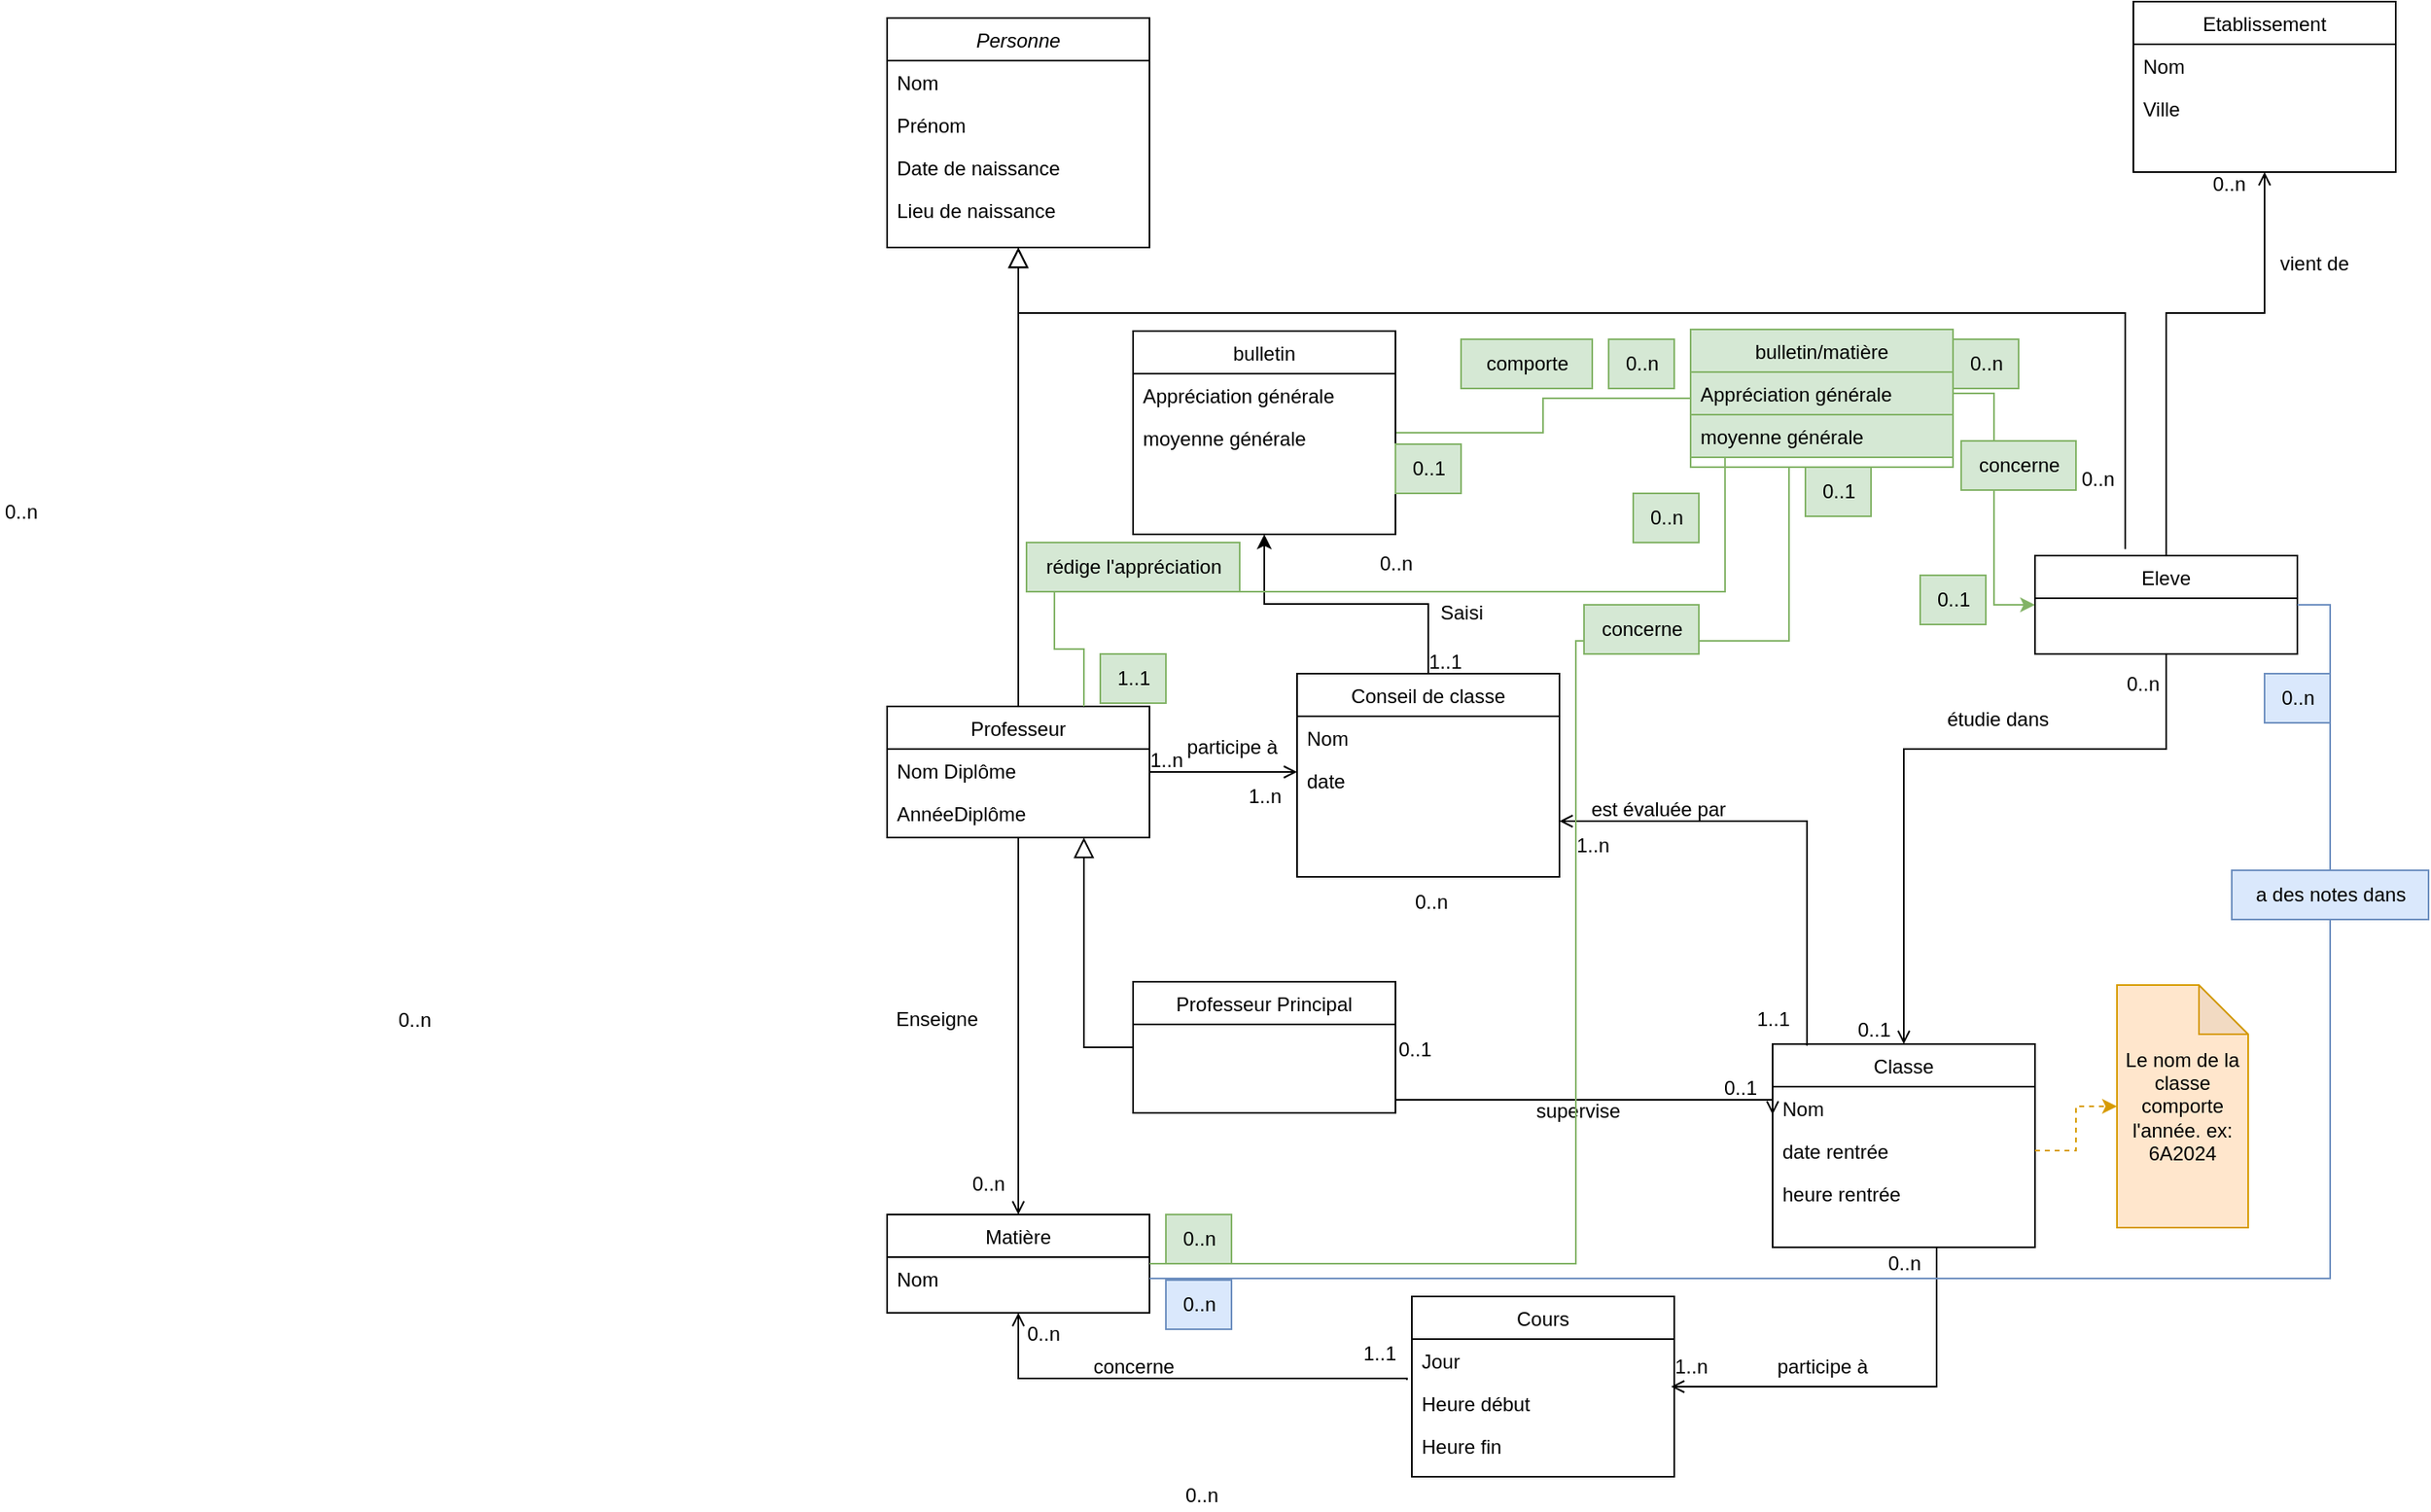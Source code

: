 <mxfile version="24.4.9" type="github">
  <diagram id="C5RBs43oDa-KdzZeNtuy" name="Page-1">
    <mxGraphModel dx="4261" dy="2474" grid="1" gridSize="10" guides="1" tooltips="1" connect="1" arrows="1" fold="1" page="1" pageScale="1" pageWidth="827" pageHeight="1169" math="0" shadow="0">
      <root>
        <mxCell id="WIyWlLk6GJQsqaUBKTNV-0" />
        <mxCell id="WIyWlLk6GJQsqaUBKTNV-1" parent="WIyWlLk6GJQsqaUBKTNV-0" />
        <mxCell id="zkfFHV4jXpPFQw0GAbJ--0" value="Personne" style="swimlane;fontStyle=2;align=center;verticalAlign=top;childLayout=stackLayout;horizontal=1;startSize=26;horizontalStack=0;resizeParent=1;resizeLast=0;collapsible=1;marginBottom=0;rounded=0;shadow=0;strokeWidth=1;" parent="WIyWlLk6GJQsqaUBKTNV-1" vertex="1">
          <mxGeometry x="-390" y="-100" width="160" height="140" as="geometry">
            <mxRectangle x="230" y="140" width="160" height="26" as="alternateBounds" />
          </mxGeometry>
        </mxCell>
        <mxCell id="zkfFHV4jXpPFQw0GAbJ--1" value="Nom" style="text;align=left;verticalAlign=top;spacingLeft=4;spacingRight=4;overflow=hidden;rotatable=0;points=[[0,0.5],[1,0.5]];portConstraint=eastwest;" parent="zkfFHV4jXpPFQw0GAbJ--0" vertex="1">
          <mxGeometry y="26" width="160" height="26" as="geometry" />
        </mxCell>
        <mxCell id="zkfFHV4jXpPFQw0GAbJ--2" value="Prénom" style="text;align=left;verticalAlign=top;spacingLeft=4;spacingRight=4;overflow=hidden;rotatable=0;points=[[0,0.5],[1,0.5]];portConstraint=eastwest;rounded=0;shadow=0;html=0;" parent="zkfFHV4jXpPFQw0GAbJ--0" vertex="1">
          <mxGeometry y="52" width="160" height="26" as="geometry" />
        </mxCell>
        <mxCell id="zkfFHV4jXpPFQw0GAbJ--3" value="Date de naissance" style="text;align=left;verticalAlign=top;spacingLeft=4;spacingRight=4;overflow=hidden;rotatable=0;points=[[0,0.5],[1,0.5]];portConstraint=eastwest;rounded=0;shadow=0;html=0;" parent="zkfFHV4jXpPFQw0GAbJ--0" vertex="1">
          <mxGeometry y="78" width="160" height="26" as="geometry" />
        </mxCell>
        <mxCell id="alwf_3piKCEME6LCT37Y-0" value="Lieu de naissance" style="text;align=left;verticalAlign=top;spacingLeft=4;spacingRight=4;overflow=hidden;rotatable=0;points=[[0,0.5],[1,0.5]];portConstraint=eastwest;rounded=0;shadow=0;html=0;" vertex="1" parent="zkfFHV4jXpPFQw0GAbJ--0">
          <mxGeometry y="104" width="160" height="26" as="geometry" />
        </mxCell>
        <mxCell id="zkfFHV4jXpPFQw0GAbJ--6" value="Eleve" style="swimlane;fontStyle=0;align=center;verticalAlign=top;childLayout=stackLayout;horizontal=1;startSize=26;horizontalStack=0;resizeParent=1;resizeLast=0;collapsible=1;marginBottom=0;rounded=0;shadow=0;strokeWidth=1;" parent="WIyWlLk6GJQsqaUBKTNV-1" vertex="1">
          <mxGeometry x="310" y="228" width="160" height="60" as="geometry">
            <mxRectangle x="130" y="380" width="160" height="26" as="alternateBounds" />
          </mxGeometry>
        </mxCell>
        <mxCell id="zkfFHV4jXpPFQw0GAbJ--12" value="" style="endArrow=block;endSize=10;endFill=0;shadow=0;strokeWidth=1;rounded=0;curved=0;edgeStyle=elbowEdgeStyle;elbow=vertical;exitX=0.344;exitY=-0.067;exitDx=0;exitDy=0;entryX=0.5;entryY=1;entryDx=0;entryDy=0;exitPerimeter=0;" parent="WIyWlLk6GJQsqaUBKTNV-1" source="zkfFHV4jXpPFQw0GAbJ--6" target="zkfFHV4jXpPFQw0GAbJ--0" edge="1">
          <mxGeometry width="160" relative="1" as="geometry">
            <mxPoint x="370" y="190" as="sourcePoint" />
            <mxPoint x="-140" y="-60" as="targetPoint" />
            <Array as="points">
              <mxPoint x="50" y="80" />
              <mxPoint x="20" y="200" />
            </Array>
          </mxGeometry>
        </mxCell>
        <mxCell id="zkfFHV4jXpPFQw0GAbJ--13" value="Professeur" style="swimlane;fontStyle=0;align=center;verticalAlign=top;childLayout=stackLayout;horizontal=1;startSize=26;horizontalStack=0;resizeParent=1;resizeLast=0;collapsible=1;marginBottom=0;rounded=0;shadow=0;strokeWidth=1;" parent="WIyWlLk6GJQsqaUBKTNV-1" vertex="1">
          <mxGeometry x="-390" y="320" width="160" height="80" as="geometry">
            <mxRectangle x="340" y="380" width="170" height="26" as="alternateBounds" />
          </mxGeometry>
        </mxCell>
        <mxCell id="zkfFHV4jXpPFQw0GAbJ--14" value="Nom Diplôme" style="text;align=left;verticalAlign=top;spacingLeft=4;spacingRight=4;overflow=hidden;rotatable=0;points=[[0,0.5],[1,0.5]];portConstraint=eastwest;" parent="zkfFHV4jXpPFQw0GAbJ--13" vertex="1">
          <mxGeometry y="26" width="160" height="26" as="geometry" />
        </mxCell>
        <mxCell id="alwf_3piKCEME6LCT37Y-14" value="AnnéeDiplôme" style="text;align=left;verticalAlign=top;spacingLeft=4;spacingRight=4;overflow=hidden;rotatable=0;points=[[0,0.5],[1,0.5]];portConstraint=eastwest;" vertex="1" parent="zkfFHV4jXpPFQw0GAbJ--13">
          <mxGeometry y="52" width="160" height="26" as="geometry" />
        </mxCell>
        <mxCell id="zkfFHV4jXpPFQw0GAbJ--16" value="" style="endArrow=block;endSize=10;endFill=0;shadow=0;strokeWidth=1;rounded=0;curved=0;edgeStyle=elbowEdgeStyle;elbow=vertical;" parent="WIyWlLk6GJQsqaUBKTNV-1" source="zkfFHV4jXpPFQw0GAbJ--13" target="zkfFHV4jXpPFQw0GAbJ--0" edge="1">
          <mxGeometry width="160" relative="1" as="geometry">
            <mxPoint x="485" y="343" as="sourcePoint" />
            <mxPoint x="585" y="241" as="targetPoint" />
          </mxGeometry>
        </mxCell>
        <mxCell id="zkfFHV4jXpPFQw0GAbJ--26" value="" style="endArrow=open;shadow=0;strokeWidth=1;rounded=0;curved=0;endFill=1;edgeStyle=elbowEdgeStyle;elbow=vertical;exitX=0.5;exitY=0;exitDx=0;exitDy=0;entryX=0.5;entryY=1;entryDx=0;entryDy=0;" parent="WIyWlLk6GJQsqaUBKTNV-1" source="zkfFHV4jXpPFQw0GAbJ--6" target="alwf_3piKCEME6LCT37Y-2" edge="1">
          <mxGeometry x="0.5" y="41" relative="1" as="geometry">
            <mxPoint x="125" y="200" as="sourcePoint" />
            <mxPoint x="115" y="124" as="targetPoint" />
            <mxPoint x="-40" y="32" as="offset" />
            <Array as="points">
              <mxPoint x="450" y="80" />
            </Array>
          </mxGeometry>
        </mxCell>
        <mxCell id="alwf_3piKCEME6LCT37Y-2" value="Etablissement" style="swimlane;fontStyle=0;align=center;verticalAlign=top;childLayout=stackLayout;horizontal=1;startSize=26;horizontalStack=0;resizeParent=1;resizeLast=0;collapsible=1;marginBottom=0;rounded=0;shadow=0;strokeWidth=1;" vertex="1" parent="WIyWlLk6GJQsqaUBKTNV-1">
          <mxGeometry x="370" y="-110" width="160" height="104" as="geometry">
            <mxRectangle x="550" y="140" width="160" height="26" as="alternateBounds" />
          </mxGeometry>
        </mxCell>
        <mxCell id="alwf_3piKCEME6LCT37Y-3" value="Nom" style="text;align=left;verticalAlign=top;spacingLeft=4;spacingRight=4;overflow=hidden;rotatable=0;points=[[0,0.5],[1,0.5]];portConstraint=eastwest;" vertex="1" parent="alwf_3piKCEME6LCT37Y-2">
          <mxGeometry y="26" width="160" height="26" as="geometry" />
        </mxCell>
        <mxCell id="alwf_3piKCEME6LCT37Y-4" value="Ville" style="text;align=left;verticalAlign=top;spacingLeft=4;spacingRight=4;overflow=hidden;rotatable=0;points=[[0,0.5],[1,0.5]];portConstraint=eastwest;rounded=0;shadow=0;html=0;" vertex="1" parent="alwf_3piKCEME6LCT37Y-2">
          <mxGeometry y="52" width="160" height="26" as="geometry" />
        </mxCell>
        <mxCell id="alwf_3piKCEME6LCT37Y-15" value="Matière" style="swimlane;fontStyle=0;align=center;verticalAlign=top;childLayout=stackLayout;horizontal=1;startSize=26;horizontalStack=0;resizeParent=1;resizeLast=0;collapsible=1;marginBottom=0;rounded=0;shadow=0;strokeWidth=1;" vertex="1" parent="WIyWlLk6GJQsqaUBKTNV-1">
          <mxGeometry x="-390" y="630" width="160" height="60" as="geometry">
            <mxRectangle x="550" y="140" width="160" height="26" as="alternateBounds" />
          </mxGeometry>
        </mxCell>
        <mxCell id="alwf_3piKCEME6LCT37Y-16" value="Nom" style="text;align=left;verticalAlign=top;spacingLeft=4;spacingRight=4;overflow=hidden;rotatable=0;points=[[0,0.5],[1,0.5]];portConstraint=eastwest;" vertex="1" parent="alwf_3piKCEME6LCT37Y-15">
          <mxGeometry y="26" width="160" height="26" as="geometry" />
        </mxCell>
        <mxCell id="alwf_3piKCEME6LCT37Y-19" value="" style="endArrow=open;shadow=0;strokeWidth=1;rounded=0;curved=0;endFill=1;edgeStyle=elbowEdgeStyle;elbow=vertical;exitX=0.5;exitY=1;exitDx=0;exitDy=0;entryX=0.5;entryY=0;entryDx=0;entryDy=0;" edge="1" parent="WIyWlLk6GJQsqaUBKTNV-1" source="zkfFHV4jXpPFQw0GAbJ--13" target="alwf_3piKCEME6LCT37Y-15">
          <mxGeometry x="0.5" y="41" relative="1" as="geometry">
            <mxPoint x="620" y="370" as="sourcePoint" />
            <mxPoint x="480" y="370" as="targetPoint" />
            <mxPoint x="-40" y="32" as="offset" />
            <Array as="points" />
          </mxGeometry>
        </mxCell>
        <mxCell id="alwf_3piKCEME6LCT37Y-20" value="0..n" style="resizable=0;align=left;verticalAlign=bottom;labelBackgroundColor=none;fontSize=12;" connectable="0" vertex="1" parent="alwf_3piKCEME6LCT37Y-19">
          <mxGeometry x="-1" relative="1" as="geometry">
            <mxPoint x="-620" y="-190" as="offset" />
          </mxGeometry>
        </mxCell>
        <mxCell id="alwf_3piKCEME6LCT37Y-21" value="0..n" style="resizable=0;align=right;verticalAlign=bottom;labelBackgroundColor=none;fontSize=12;" connectable="0" vertex="1" parent="alwf_3piKCEME6LCT37Y-19">
          <mxGeometry x="1" relative="1" as="geometry">
            <mxPoint x="750" y="-620" as="offset" />
          </mxGeometry>
        </mxCell>
        <mxCell id="alwf_3piKCEME6LCT37Y-22" value="vient de" style="text;html=1;resizable=0;points=[];;align=center;verticalAlign=middle;labelBackgroundColor=none;rounded=0;shadow=0;strokeWidth=1;fontSize=12;" vertex="1" connectable="0" parent="alwf_3piKCEME6LCT37Y-19">
          <mxGeometry x="0.5" y="49" relative="1" as="geometry">
            <mxPoint x="741" y="-523" as="offset" />
          </mxGeometry>
        </mxCell>
        <mxCell id="alwf_3piKCEME6LCT37Y-24" value="Professeur Principal" style="swimlane;fontStyle=0;align=center;verticalAlign=top;childLayout=stackLayout;horizontal=1;startSize=26;horizontalStack=0;resizeParent=1;resizeLast=0;collapsible=1;marginBottom=0;rounded=0;shadow=0;strokeWidth=1;" vertex="1" parent="WIyWlLk6GJQsqaUBKTNV-1">
          <mxGeometry x="-240" y="488" width="160" height="80" as="geometry">
            <mxRectangle x="340" y="380" width="170" height="26" as="alternateBounds" />
          </mxGeometry>
        </mxCell>
        <mxCell id="alwf_3piKCEME6LCT37Y-27" value="" style="endArrow=block;endSize=10;endFill=0;shadow=0;strokeWidth=1;rounded=0;curved=0;edgeStyle=elbowEdgeStyle;elbow=vertical;entryX=0.75;entryY=1;entryDx=0;entryDy=0;exitX=0;exitY=0.5;exitDx=0;exitDy=0;" edge="1" parent="WIyWlLk6GJQsqaUBKTNV-1" source="alwf_3piKCEME6LCT37Y-24" target="zkfFHV4jXpPFQw0GAbJ--13">
          <mxGeometry width="160" relative="1" as="geometry">
            <mxPoint x="520" y="370" as="sourcePoint" />
            <mxPoint x="520" y="320" as="targetPoint" />
            <Array as="points">
              <mxPoint x="-260" y="528" />
            </Array>
          </mxGeometry>
        </mxCell>
        <mxCell id="alwf_3piKCEME6LCT37Y-31" value="Classe" style="swimlane;fontStyle=0;align=center;verticalAlign=top;childLayout=stackLayout;horizontal=1;startSize=26;horizontalStack=0;resizeParent=1;resizeLast=0;collapsible=1;marginBottom=0;rounded=0;shadow=0;strokeWidth=1;" vertex="1" parent="WIyWlLk6GJQsqaUBKTNV-1">
          <mxGeometry x="150" y="526" width="160" height="124" as="geometry">
            <mxRectangle x="340" y="380" width="170" height="26" as="alternateBounds" />
          </mxGeometry>
        </mxCell>
        <mxCell id="alwf_3piKCEME6LCT37Y-59" value="Nom" style="text;align=left;verticalAlign=top;spacingLeft=4;spacingRight=4;overflow=hidden;rotatable=0;points=[[0,0.5],[1,0.5]];portConstraint=eastwest;" vertex="1" parent="alwf_3piKCEME6LCT37Y-31">
          <mxGeometry y="26" width="160" height="26" as="geometry" />
        </mxCell>
        <mxCell id="alwf_3piKCEME6LCT37Y-60" value="date rentrée" style="text;align=left;verticalAlign=top;spacingLeft=4;spacingRight=4;overflow=hidden;rotatable=0;points=[[0,0.5],[1,0.5]];portConstraint=eastwest;" vertex="1" parent="alwf_3piKCEME6LCT37Y-31">
          <mxGeometry y="52" width="160" height="26" as="geometry" />
        </mxCell>
        <mxCell id="alwf_3piKCEME6LCT37Y-61" value="heure rentrée" style="text;align=left;verticalAlign=top;spacingLeft=4;spacingRight=4;overflow=hidden;rotatable=0;points=[[0,0.5],[1,0.5]];portConstraint=eastwest;" vertex="1" parent="alwf_3piKCEME6LCT37Y-31">
          <mxGeometry y="78" width="160" height="26" as="geometry" />
        </mxCell>
        <mxCell id="alwf_3piKCEME6LCT37Y-32" value="" style="endArrow=open;shadow=0;strokeWidth=1;rounded=0;curved=0;endFill=1;edgeStyle=elbowEdgeStyle;elbow=vertical;exitX=0.5;exitY=1;exitDx=0;exitDy=0;entryX=0.5;entryY=0;entryDx=0;entryDy=0;" edge="1" parent="WIyWlLk6GJQsqaUBKTNV-1" source="zkfFHV4jXpPFQw0GAbJ--6" target="alwf_3piKCEME6LCT37Y-31">
          <mxGeometry x="0.5" y="41" relative="1" as="geometry">
            <mxPoint x="110" y="386" as="sourcePoint" />
            <mxPoint x="257.04" y="349.01" as="targetPoint" />
            <mxPoint x="-40" y="32" as="offset" />
            <Array as="points">
              <mxPoint x="150" y="346" />
            </Array>
          </mxGeometry>
        </mxCell>
        <mxCell id="alwf_3piKCEME6LCT37Y-33" value="0..n" style="resizable=0;align=left;verticalAlign=bottom;labelBackgroundColor=none;fontSize=12;" connectable="0" vertex="1" parent="alwf_3piKCEME6LCT37Y-32">
          <mxGeometry x="-1" relative="1" as="geometry">
            <mxPoint x="-460" y="160" as="offset" />
          </mxGeometry>
        </mxCell>
        <mxCell id="alwf_3piKCEME6LCT37Y-36" value="0..n" style="resizable=0;align=left;verticalAlign=bottom;labelBackgroundColor=none;fontSize=12;" connectable="0" vertex="1" parent="WIyWlLk6GJQsqaUBKTNV-1">
          <mxGeometry x="370" as="geometry">
            <mxPoint x="-6" y="315" as="offset" />
          </mxGeometry>
        </mxCell>
        <mxCell id="alwf_3piKCEME6LCT37Y-37" value="0..1" style="resizable=0;align=left;verticalAlign=bottom;labelBackgroundColor=none;fontSize=12;" connectable="0" vertex="1" parent="WIyWlLk6GJQsqaUBKTNV-1">
          <mxGeometry x="-80" y="538" as="geometry" />
        </mxCell>
        <mxCell id="alwf_3piKCEME6LCT37Y-38" value="" style="endArrow=open;shadow=0;strokeWidth=1;rounded=0;curved=0;endFill=1;edgeStyle=elbowEdgeStyle;elbow=vertical;entryX=0;entryY=0.653;entryDx=0;entryDy=0;entryPerimeter=0;" edge="1" parent="WIyWlLk6GJQsqaUBKTNV-1" target="alwf_3piKCEME6LCT37Y-59">
          <mxGeometry x="0.5" y="41" relative="1" as="geometry">
            <mxPoint x="-80" y="540" as="sourcePoint" />
            <mxPoint x="190" y="650" as="targetPoint" />
            <mxPoint x="-40" y="32" as="offset" />
            <Array as="points">
              <mxPoint x="30" y="560" />
              <mxPoint x="80" y="566" />
            </Array>
          </mxGeometry>
        </mxCell>
        <mxCell id="alwf_3piKCEME6LCT37Y-42" value="0..1" style="resizable=0;align=left;verticalAlign=bottom;labelBackgroundColor=none;fontSize=12;" connectable="0" vertex="1" parent="WIyWlLk6GJQsqaUBKTNV-1">
          <mxGeometry x="200" y="526" as="geometry" />
        </mxCell>
        <mxCell id="alwf_3piKCEME6LCT37Y-43" value="étudie dans" style="text;html=1;resizable=0;points=[];;align=center;verticalAlign=middle;labelBackgroundColor=none;rounded=0;shadow=0;strokeWidth=1;fontSize=12;" vertex="1" connectable="0" parent="WIyWlLk6GJQsqaUBKTNV-1">
          <mxGeometry x="280" y="330" as="geometry">
            <mxPoint x="7" y="-2" as="offset" />
          </mxGeometry>
        </mxCell>
        <mxCell id="alwf_3piKCEME6LCT37Y-44" value="supervise" style="text;html=1;resizable=0;points=[];;align=center;verticalAlign=middle;labelBackgroundColor=none;rounded=0;shadow=0;strokeWidth=1;fontSize=12;rotation=0;" vertex="1" connectable="0" parent="WIyWlLk6GJQsqaUBKTNV-1">
          <mxGeometry x="110" y="528" as="geometry">
            <mxPoint x="-79" y="39" as="offset" />
          </mxGeometry>
        </mxCell>
        <mxCell id="alwf_3piKCEME6LCT37Y-46" value="0..1" style="text;html=1;align=center;verticalAlign=middle;resizable=0;points=[];autosize=1;strokeColor=none;fillColor=none;" vertex="1" parent="WIyWlLk6GJQsqaUBKTNV-1">
          <mxGeometry x="110" y="538" width="40" height="30" as="geometry" />
        </mxCell>
        <mxCell id="alwf_3piKCEME6LCT37Y-47" value="Enseigne" style="text;html=1;align=center;verticalAlign=middle;resizable=0;points=[];autosize=1;strokeColor=none;fillColor=none;" vertex="1" parent="WIyWlLk6GJQsqaUBKTNV-1">
          <mxGeometry x="-400" y="496" width="80" height="30" as="geometry" />
        </mxCell>
        <mxCell id="alwf_3piKCEME6LCT37Y-49" value="Cours" style="swimlane;fontStyle=0;align=center;verticalAlign=top;childLayout=stackLayout;horizontal=1;startSize=26;horizontalStack=0;resizeParent=1;resizeLast=0;collapsible=1;marginBottom=0;rounded=0;shadow=0;strokeWidth=1;" vertex="1" parent="WIyWlLk6GJQsqaUBKTNV-1">
          <mxGeometry x="-70" y="680" width="160" height="110" as="geometry">
            <mxRectangle x="340" y="380" width="170" height="26" as="alternateBounds" />
          </mxGeometry>
        </mxCell>
        <mxCell id="alwf_3piKCEME6LCT37Y-50" value="Jour" style="text;align=left;verticalAlign=top;spacingLeft=4;spacingRight=4;overflow=hidden;rotatable=0;points=[[0,0.5],[1,0.5]];portConstraint=eastwest;" vertex="1" parent="alwf_3piKCEME6LCT37Y-49">
          <mxGeometry y="26" width="160" height="26" as="geometry" />
        </mxCell>
        <mxCell id="alwf_3piKCEME6LCT37Y-57" value="Heure début" style="text;align=left;verticalAlign=top;spacingLeft=4;spacingRight=4;overflow=hidden;rotatable=0;points=[[0,0.5],[1,0.5]];portConstraint=eastwest;" vertex="1" parent="alwf_3piKCEME6LCT37Y-49">
          <mxGeometry y="52" width="160" height="26" as="geometry" />
        </mxCell>
        <mxCell id="alwf_3piKCEME6LCT37Y-58" value="Heure fin" style="text;align=left;verticalAlign=top;spacingLeft=4;spacingRight=4;overflow=hidden;rotatable=0;points=[[0,0.5],[1,0.5]];portConstraint=eastwest;" vertex="1" parent="alwf_3piKCEME6LCT37Y-49">
          <mxGeometry y="78" width="160" height="26" as="geometry" />
        </mxCell>
        <mxCell id="alwf_3piKCEME6LCT37Y-51" value="" style="endArrow=open;shadow=0;strokeWidth=1;rounded=0;curved=0;endFill=1;edgeStyle=elbowEdgeStyle;elbow=vertical;exitX=-0.019;exitY=0.962;exitDx=0;exitDy=0;entryX=0.5;entryY=1;entryDx=0;entryDy=0;exitPerimeter=0;" edge="1" parent="WIyWlLk6GJQsqaUBKTNV-1" source="alwf_3piKCEME6LCT37Y-50" target="alwf_3piKCEME6LCT37Y-15">
          <mxGeometry x="0.5" y="41" relative="1" as="geometry">
            <mxPoint x="-300" y="410" as="sourcePoint" />
            <mxPoint x="-300" y="640" as="targetPoint" />
            <mxPoint x="-40" y="32" as="offset" />
            <Array as="points">
              <mxPoint x="-200" y="730" />
            </Array>
          </mxGeometry>
        </mxCell>
        <mxCell id="alwf_3piKCEME6LCT37Y-52" value="0..n" style="resizable=0;align=left;verticalAlign=bottom;labelBackgroundColor=none;fontSize=12;" connectable="0" vertex="1" parent="alwf_3piKCEME6LCT37Y-51">
          <mxGeometry x="-1" relative="1" as="geometry">
            <mxPoint x="-267" y="-111" as="offset" />
          </mxGeometry>
        </mxCell>
        <mxCell id="alwf_3piKCEME6LCT37Y-53" value="0..n" style="resizable=0;align=right;verticalAlign=bottom;labelBackgroundColor=none;fontSize=12;" connectable="0" vertex="1" parent="alwf_3piKCEME6LCT37Y-51">
          <mxGeometry x="1" relative="1" as="geometry">
            <mxPoint x="670" y="-500" as="offset" />
          </mxGeometry>
        </mxCell>
        <mxCell id="alwf_3piKCEME6LCT37Y-55" value="1..1" style="text;html=1;align=center;verticalAlign=middle;resizable=0;points=[];autosize=1;strokeColor=none;fillColor=none;" vertex="1" parent="WIyWlLk6GJQsqaUBKTNV-1">
          <mxGeometry x="-110" y="700" width="40" height="30" as="geometry" />
        </mxCell>
        <mxCell id="alwf_3piKCEME6LCT37Y-56" value="0..n" style="text;html=1;align=center;verticalAlign=middle;resizable=0;points=[];autosize=1;strokeColor=none;fillColor=none;" vertex="1" parent="WIyWlLk6GJQsqaUBKTNV-1">
          <mxGeometry x="-315" y="688" width="40" height="30" as="geometry" />
        </mxCell>
        <mxCell id="alwf_3piKCEME6LCT37Y-63" value="concerne" style="text;html=1;align=center;verticalAlign=middle;resizable=0;points=[];autosize=1;strokeColor=none;fillColor=none;" vertex="1" parent="WIyWlLk6GJQsqaUBKTNV-1">
          <mxGeometry x="-275" y="708" width="70" height="30" as="geometry" />
        </mxCell>
        <mxCell id="alwf_3piKCEME6LCT37Y-68" value="" style="endArrow=open;shadow=0;strokeWidth=1;rounded=0;curved=0;endFill=1;edgeStyle=elbowEdgeStyle;elbow=vertical;exitX=0.5;exitY=1;exitDx=0;exitDy=0;entryX=0.988;entryY=1.115;entryDx=0;entryDy=0;entryPerimeter=0;" edge="1" parent="WIyWlLk6GJQsqaUBKTNV-1" target="alwf_3piKCEME6LCT37Y-50">
          <mxGeometry x="0.5" y="41" relative="1" as="geometry">
            <mxPoint x="250" y="650" as="sourcePoint" />
            <mxPoint x="100" y="745" as="targetPoint" />
            <mxPoint x="-40" y="32" as="offset" />
            <Array as="points">
              <mxPoint x="140" y="735" />
              <mxPoint x="280" y="736" />
            </Array>
          </mxGeometry>
        </mxCell>
        <mxCell id="alwf_3piKCEME6LCT37Y-69" value="0..n" style="resizable=0;align=left;verticalAlign=bottom;labelBackgroundColor=none;fontSize=12;" connectable="0" vertex="1" parent="alwf_3piKCEME6LCT37Y-68">
          <mxGeometry x="-1" relative="1" as="geometry">
            <mxPoint x="-460" y="160" as="offset" />
          </mxGeometry>
        </mxCell>
        <mxCell id="alwf_3piKCEME6LCT37Y-70" value="0..n" style="text;html=1;align=center;verticalAlign=middle;resizable=0;points=[];autosize=1;strokeColor=none;fillColor=none;" vertex="1" parent="WIyWlLk6GJQsqaUBKTNV-1">
          <mxGeometry x="210" y="645" width="40" height="30" as="geometry" />
        </mxCell>
        <mxCell id="alwf_3piKCEME6LCT37Y-71" value="1..n" style="text;html=1;align=center;verticalAlign=middle;resizable=0;points=[];autosize=1;strokeColor=none;fillColor=none;" vertex="1" parent="WIyWlLk6GJQsqaUBKTNV-1">
          <mxGeometry x="80" y="708" width="40" height="30" as="geometry" />
        </mxCell>
        <mxCell id="alwf_3piKCEME6LCT37Y-72" value="participe à" style="text;html=1;align=center;verticalAlign=middle;resizable=0;points=[];autosize=1;strokeColor=none;fillColor=none;" vertex="1" parent="WIyWlLk6GJQsqaUBKTNV-1">
          <mxGeometry x="140" y="708" width="80" height="30" as="geometry" />
        </mxCell>
        <mxCell id="alwf_3piKCEME6LCT37Y-93" value="" style="edgeStyle=orthogonalEdgeStyle;rounded=0;orthogonalLoop=1;jettySize=auto;html=1;" edge="1" parent="WIyWlLk6GJQsqaUBKTNV-1" source="alwf_3piKCEME6LCT37Y-73" target="alwf_3piKCEME6LCT37Y-90">
          <mxGeometry relative="1" as="geometry" />
        </mxCell>
        <mxCell id="alwf_3piKCEME6LCT37Y-73" value="Conseil de classe" style="swimlane;fontStyle=0;align=center;verticalAlign=top;childLayout=stackLayout;horizontal=1;startSize=26;horizontalStack=0;resizeParent=1;resizeLast=0;collapsible=1;marginBottom=0;rounded=0;shadow=0;strokeWidth=1;" vertex="1" parent="WIyWlLk6GJQsqaUBKTNV-1">
          <mxGeometry x="-140" y="300" width="160" height="124" as="geometry">
            <mxRectangle x="340" y="380" width="170" height="26" as="alternateBounds" />
          </mxGeometry>
        </mxCell>
        <mxCell id="alwf_3piKCEME6LCT37Y-75" value="Nom" style="text;align=left;verticalAlign=top;spacingLeft=4;spacingRight=4;overflow=hidden;rotatable=0;points=[[0,0.5],[1,0.5]];portConstraint=eastwest;" vertex="1" parent="alwf_3piKCEME6LCT37Y-73">
          <mxGeometry y="26" width="160" height="26" as="geometry" />
        </mxCell>
        <mxCell id="alwf_3piKCEME6LCT37Y-81" value="date" style="text;align=left;verticalAlign=top;spacingLeft=4;spacingRight=4;overflow=hidden;rotatable=0;points=[[0,0.5],[1,0.5]];portConstraint=eastwest;" vertex="1" parent="alwf_3piKCEME6LCT37Y-73">
          <mxGeometry y="52" width="160" height="26" as="geometry" />
        </mxCell>
        <mxCell id="alwf_3piKCEME6LCT37Y-77" value="" style="endArrow=open;shadow=0;strokeWidth=1;rounded=0;curved=0;endFill=1;edgeStyle=elbowEdgeStyle;elbow=vertical;exitX=0.131;exitY=0.008;exitDx=0;exitDy=0;exitPerimeter=0;" edge="1" parent="WIyWlLk6GJQsqaUBKTNV-1" source="alwf_3piKCEME6LCT37Y-31">
          <mxGeometry x="0.5" y="41" relative="1" as="geometry">
            <mxPoint x="260" y="660" as="sourcePoint" />
            <mxPoint x="20" y="390" as="targetPoint" />
            <mxPoint x="-40" y="32" as="offset" />
            <Array as="points">
              <mxPoint x="110" y="390" />
              <mxPoint x="290" y="746" />
            </Array>
          </mxGeometry>
        </mxCell>
        <mxCell id="alwf_3piKCEME6LCT37Y-79" value="1..1" style="text;html=1;align=center;verticalAlign=middle;resizable=0;points=[];autosize=1;strokeColor=none;fillColor=none;" vertex="1" parent="WIyWlLk6GJQsqaUBKTNV-1">
          <mxGeometry x="130" y="496" width="40" height="30" as="geometry" />
        </mxCell>
        <mxCell id="alwf_3piKCEME6LCT37Y-80" value="1..n" style="text;html=1;align=center;verticalAlign=middle;resizable=0;points=[];autosize=1;strokeColor=none;fillColor=none;" vertex="1" parent="WIyWlLk6GJQsqaUBKTNV-1">
          <mxGeometry x="20" y="390" width="40" height="30" as="geometry" />
        </mxCell>
        <mxCell id="alwf_3piKCEME6LCT37Y-82" value="est évaluée par" style="text;html=1;align=center;verticalAlign=middle;resizable=0;points=[];autosize=1;strokeColor=none;fillColor=none;" vertex="1" parent="WIyWlLk6GJQsqaUBKTNV-1">
          <mxGeometry x="25" y="368" width="110" height="30" as="geometry" />
        </mxCell>
        <mxCell id="alwf_3piKCEME6LCT37Y-83" value="" style="endArrow=open;shadow=0;strokeWidth=1;rounded=0;curved=0;endFill=1;edgeStyle=elbowEdgeStyle;elbow=vertical;exitX=1;exitY=0.5;exitDx=0;exitDy=0;" edge="1" parent="WIyWlLk6GJQsqaUBKTNV-1" source="zkfFHV4jXpPFQw0GAbJ--13">
          <mxGeometry x="0.5" y="41" relative="1" as="geometry">
            <mxPoint x="-199" y="390" as="sourcePoint" />
            <mxPoint x="-140" y="360" as="targetPoint" />
            <mxPoint x="-40" y="32" as="offset" />
            <Array as="points">
              <mxPoint x="-180" y="360" />
              <mxPoint x="-80" y="609" />
            </Array>
          </mxGeometry>
        </mxCell>
        <mxCell id="alwf_3piKCEME6LCT37Y-84" value="0..n" style="resizable=0;align=left;verticalAlign=bottom;labelBackgroundColor=none;fontSize=12;" connectable="0" vertex="1" parent="alwf_3piKCEME6LCT37Y-83">
          <mxGeometry x="-1" relative="1" as="geometry">
            <mxPoint x="-460" y="160" as="offset" />
          </mxGeometry>
        </mxCell>
        <mxCell id="alwf_3piKCEME6LCT37Y-85" value="1..n" style="text;html=1;align=center;verticalAlign=middle;resizable=0;points=[];autosize=1;strokeColor=none;fillColor=none;" vertex="1" parent="WIyWlLk6GJQsqaUBKTNV-1">
          <mxGeometry x="-240" y="338" width="40" height="30" as="geometry" />
        </mxCell>
        <mxCell id="alwf_3piKCEME6LCT37Y-86" value="1..n" style="text;html=1;align=center;verticalAlign=middle;resizable=0;points=[];autosize=1;strokeColor=none;fillColor=none;" vertex="1" parent="WIyWlLk6GJQsqaUBKTNV-1">
          <mxGeometry x="-180" y="360" width="40" height="30" as="geometry" />
        </mxCell>
        <mxCell id="alwf_3piKCEME6LCT37Y-88" value="participe à" style="text;html=1;align=center;verticalAlign=middle;resizable=0;points=[];autosize=1;strokeColor=none;fillColor=none;" vertex="1" parent="WIyWlLk6GJQsqaUBKTNV-1">
          <mxGeometry x="-220" y="330" width="80" height="30" as="geometry" />
        </mxCell>
        <mxCell id="alwf_3piKCEME6LCT37Y-104" value="" style="edgeStyle=orthogonalEdgeStyle;rounded=0;orthogonalLoop=1;jettySize=auto;html=1;fillColor=#d5e8d4;strokeColor=#82b366;endArrow=none;endFill=0;" edge="1" parent="WIyWlLk6GJQsqaUBKTNV-1" source="alwf_3piKCEME6LCT37Y-90" target="alwf_3piKCEME6LCT37Y-101">
          <mxGeometry relative="1" as="geometry" />
        </mxCell>
        <mxCell id="alwf_3piKCEME6LCT37Y-90" value="bulletin" style="swimlane;fontStyle=0;align=center;verticalAlign=top;childLayout=stackLayout;horizontal=1;startSize=26;horizontalStack=0;resizeParent=1;resizeLast=0;collapsible=1;marginBottom=0;rounded=0;shadow=0;strokeWidth=1;" vertex="1" parent="WIyWlLk6GJQsqaUBKTNV-1">
          <mxGeometry x="-240" y="91" width="160" height="124" as="geometry">
            <mxRectangle x="340" y="380" width="170" height="26" as="alternateBounds" />
          </mxGeometry>
        </mxCell>
        <mxCell id="alwf_3piKCEME6LCT37Y-91" value="Appréciation générale" style="text;align=left;verticalAlign=top;spacingLeft=4;spacingRight=4;overflow=hidden;rotatable=0;points=[[0,0.5],[1,0.5]];portConstraint=eastwest;" vertex="1" parent="alwf_3piKCEME6LCT37Y-90">
          <mxGeometry y="26" width="160" height="26" as="geometry" />
        </mxCell>
        <mxCell id="alwf_3piKCEME6LCT37Y-92" value="moyenne générale" style="text;align=left;verticalAlign=top;spacingLeft=4;spacingRight=4;overflow=hidden;rotatable=0;points=[[0,0.5],[1,0.5]];portConstraint=eastwest;" vertex="1" parent="alwf_3piKCEME6LCT37Y-90">
          <mxGeometry y="52" width="160" height="26" as="geometry" />
        </mxCell>
        <mxCell id="alwf_3piKCEME6LCT37Y-94" value="1..1" style="text;html=1;align=center;verticalAlign=middle;resizable=0;points=[];autosize=1;strokeColor=none;fillColor=none;" vertex="1" parent="WIyWlLk6GJQsqaUBKTNV-1">
          <mxGeometry x="-70" y="278" width="40" height="30" as="geometry" />
        </mxCell>
        <mxCell id="alwf_3piKCEME6LCT37Y-95" value="0..n" style="text;html=1;align=center;verticalAlign=middle;resizable=0;points=[];autosize=1;strokeColor=none;fillColor=none;" vertex="1" parent="WIyWlLk6GJQsqaUBKTNV-1">
          <mxGeometry x="-100" y="218" width="40" height="30" as="geometry" />
        </mxCell>
        <mxCell id="alwf_3piKCEME6LCT37Y-96" value="Saisi" style="text;html=1;align=center;verticalAlign=middle;resizable=0;points=[];autosize=1;strokeColor=none;fillColor=none;" vertex="1" parent="WIyWlLk6GJQsqaUBKTNV-1">
          <mxGeometry x="-65" y="248" width="50" height="30" as="geometry" />
        </mxCell>
        <mxCell id="alwf_3piKCEME6LCT37Y-107" style="edgeStyle=orthogonalEdgeStyle;rounded=0;orthogonalLoop=1;jettySize=auto;html=1;entryX=1;entryY=0.5;entryDx=0;entryDy=0;fillColor=#d5e8d4;strokeColor=#82b366;endArrow=none;endFill=0;" edge="1" parent="WIyWlLk6GJQsqaUBKTNV-1" source="alwf_3piKCEME6LCT37Y-101" target="alwf_3piKCEME6LCT37Y-15">
          <mxGeometry relative="1" as="geometry">
            <Array as="points">
              <mxPoint x="160" y="280" />
              <mxPoint x="30" y="280" />
              <mxPoint x="30" y="660" />
            </Array>
          </mxGeometry>
        </mxCell>
        <mxCell id="alwf_3piKCEME6LCT37Y-101" value="bulletin/matière" style="swimlane;fontStyle=0;align=center;verticalAlign=top;childLayout=stackLayout;horizontal=1;startSize=26;horizontalStack=0;resizeParent=1;resizeLast=0;collapsible=1;marginBottom=0;rounded=0;shadow=0;strokeWidth=1;fillColor=#d5e8d4;strokeColor=#82b366;" vertex="1" parent="WIyWlLk6GJQsqaUBKTNV-1">
          <mxGeometry x="100" y="90" width="160" height="84" as="geometry">
            <mxRectangle x="340" y="380" width="170" height="26" as="alternateBounds" />
          </mxGeometry>
        </mxCell>
        <mxCell id="alwf_3piKCEME6LCT37Y-102" value="Appréciation générale" style="text;align=left;verticalAlign=top;spacingLeft=4;spacingRight=4;overflow=hidden;rotatable=0;points=[[0,0.5],[1,0.5]];portConstraint=eastwest;fillColor=#d5e8d4;strokeColor=#82b366;" vertex="1" parent="alwf_3piKCEME6LCT37Y-101">
          <mxGeometry y="26" width="160" height="26" as="geometry" />
        </mxCell>
        <mxCell id="alwf_3piKCEME6LCT37Y-103" value="moyenne générale" style="text;align=left;verticalAlign=top;spacingLeft=4;spacingRight=4;overflow=hidden;rotatable=0;points=[[0,0.5],[1,0.5]];portConstraint=eastwest;fillColor=#d5e8d4;strokeColor=#82b366;" vertex="1" parent="alwf_3piKCEME6LCT37Y-101">
          <mxGeometry y="52" width="160" height="26" as="geometry" />
        </mxCell>
        <mxCell id="alwf_3piKCEME6LCT37Y-105" value="0..1" style="text;html=1;align=center;verticalAlign=middle;resizable=0;points=[];autosize=1;strokeColor=#82b366;fillColor=#d5e8d4;" vertex="1" parent="WIyWlLk6GJQsqaUBKTNV-1">
          <mxGeometry x="-80" y="160" width="40" height="30" as="geometry" />
        </mxCell>
        <mxCell id="alwf_3piKCEME6LCT37Y-106" value="0..n" style="text;html=1;align=center;verticalAlign=middle;resizable=0;points=[];autosize=1;strokeColor=#82b366;fillColor=#d5e8d4;" vertex="1" parent="WIyWlLk6GJQsqaUBKTNV-1">
          <mxGeometry x="50" y="96" width="40" height="30" as="geometry" />
        </mxCell>
        <mxCell id="alwf_3piKCEME6LCT37Y-108" value="0..1" style="text;html=1;align=center;verticalAlign=middle;resizable=0;points=[];autosize=1;strokeColor=#82b366;fillColor=#d5e8d4;" vertex="1" parent="WIyWlLk6GJQsqaUBKTNV-1">
          <mxGeometry x="170" y="174" width="40" height="30" as="geometry" />
        </mxCell>
        <mxCell id="alwf_3piKCEME6LCT37Y-109" value="0..n" style="text;html=1;align=center;verticalAlign=middle;resizable=0;points=[];autosize=1;strokeColor=#82b366;fillColor=#d5e8d4;" vertex="1" parent="WIyWlLk6GJQsqaUBKTNV-1">
          <mxGeometry x="-220" y="630" width="40" height="30" as="geometry" />
        </mxCell>
        <mxCell id="alwf_3piKCEME6LCT37Y-110" style="edgeStyle=orthogonalEdgeStyle;rounded=0;orthogonalLoop=1;jettySize=auto;html=1;exitX=0.75;exitY=0;exitDx=0;exitDy=0;entryX=0.131;entryY=1;entryDx=0;entryDy=0;entryPerimeter=0;fillColor=#d5e8d4;strokeColor=#82b366;endArrow=none;endFill=0;" edge="1" parent="WIyWlLk6GJQsqaUBKTNV-1" source="alwf_3piKCEME6LCT37Y-111" target="alwf_3piKCEME6LCT37Y-103">
          <mxGeometry relative="1" as="geometry">
            <Array as="points">
              <mxPoint x="-192" y="250" />
              <mxPoint x="111" y="250" />
            </Array>
          </mxGeometry>
        </mxCell>
        <mxCell id="alwf_3piKCEME6LCT37Y-112" value="1..1" style="text;html=1;align=center;verticalAlign=middle;resizable=0;points=[];autosize=1;strokeColor=#82b366;fillColor=#d5e8d4;" vertex="1" parent="WIyWlLk6GJQsqaUBKTNV-1">
          <mxGeometry x="-260" y="288" width="40" height="30" as="geometry" />
        </mxCell>
        <mxCell id="alwf_3piKCEME6LCT37Y-114" value="0..n" style="text;html=1;align=center;verticalAlign=middle;resizable=0;points=[];autosize=1;strokeColor=#82b366;fillColor=#d5e8d4;" vertex="1" parent="WIyWlLk6GJQsqaUBKTNV-1">
          <mxGeometry x="65" y="190" width="40" height="30" as="geometry" />
        </mxCell>
        <mxCell id="alwf_3piKCEME6LCT37Y-115" value="comporte" style="text;html=1;align=center;verticalAlign=middle;resizable=0;points=[];autosize=1;strokeColor=#82b366;fillColor=#d5e8d4;" vertex="1" parent="WIyWlLk6GJQsqaUBKTNV-1">
          <mxGeometry x="-40" y="96" width="80" height="30" as="geometry" />
        </mxCell>
        <mxCell id="alwf_3piKCEME6LCT37Y-117" value="concerne" style="text;html=1;align=center;verticalAlign=middle;resizable=0;points=[];autosize=1;strokeColor=#82b366;fillColor=#d5e8d4;" vertex="1" parent="WIyWlLk6GJQsqaUBKTNV-1">
          <mxGeometry x="35" y="258" width="70" height="30" as="geometry" />
        </mxCell>
        <mxCell id="alwf_3piKCEME6LCT37Y-118" value="" style="edgeStyle=orthogonalEdgeStyle;rounded=0;orthogonalLoop=1;jettySize=auto;html=1;exitX=0.75;exitY=0;exitDx=0;exitDy=0;entryX=0.131;entryY=1;entryDx=0;entryDy=0;entryPerimeter=0;fillColor=#d5e8d4;strokeColor=#82b366;endArrow=none;endFill=0;" edge="1" parent="WIyWlLk6GJQsqaUBKTNV-1" source="zkfFHV4jXpPFQw0GAbJ--13" target="alwf_3piKCEME6LCT37Y-111">
          <mxGeometry relative="1" as="geometry">
            <mxPoint x="-270" y="320" as="sourcePoint" />
            <mxPoint x="111" y="168" as="targetPoint" />
          </mxGeometry>
        </mxCell>
        <mxCell id="alwf_3piKCEME6LCT37Y-111" value="rédige l&#39;appréciation" style="text;html=1;align=center;verticalAlign=middle;resizable=0;points=[];autosize=1;strokeColor=#82b366;fillColor=#d5e8d4;" vertex="1" parent="WIyWlLk6GJQsqaUBKTNV-1">
          <mxGeometry x="-305" y="220" width="130" height="30" as="geometry" />
        </mxCell>
        <mxCell id="alwf_3piKCEME6LCT37Y-119" value="Le nom de la classe comporte l&#39;année. ex: 6A2024" style="shape=note;whiteSpace=wrap;html=1;backgroundOutline=1;darkOpacity=0.05;fillColor=#ffe6cc;strokeColor=#d79b00;" vertex="1" parent="WIyWlLk6GJQsqaUBKTNV-1">
          <mxGeometry x="360" y="490" width="80" height="148" as="geometry" />
        </mxCell>
        <mxCell id="alwf_3piKCEME6LCT37Y-120" style="edgeStyle=orthogonalEdgeStyle;rounded=0;orthogonalLoop=1;jettySize=auto;html=1;exitX=1;exitY=0.5;exitDx=0;exitDy=0;entryX=0;entryY=0.5;entryDx=0;entryDy=0;entryPerimeter=0;fillColor=#ffe6cc;strokeColor=#d79b00;dashed=1;" edge="1" parent="WIyWlLk6GJQsqaUBKTNV-1" source="alwf_3piKCEME6LCT37Y-60" target="alwf_3piKCEME6LCT37Y-119">
          <mxGeometry relative="1" as="geometry" />
        </mxCell>
        <mxCell id="alwf_3piKCEME6LCT37Y-121" style="edgeStyle=orthogonalEdgeStyle;rounded=0;orthogonalLoop=1;jettySize=auto;html=1;entryX=0;entryY=0.5;entryDx=0;entryDy=0;fillColor=#d5e8d4;strokeColor=#82b366;" edge="1" parent="WIyWlLk6GJQsqaUBKTNV-1" source="alwf_3piKCEME6LCT37Y-102" target="zkfFHV4jXpPFQw0GAbJ--6">
          <mxGeometry relative="1" as="geometry" />
        </mxCell>
        <mxCell id="alwf_3piKCEME6LCT37Y-122" value="0..n" style="text;html=1;align=center;verticalAlign=middle;resizable=0;points=[];autosize=1;strokeColor=#82b366;fillColor=#d5e8d4;" vertex="1" parent="WIyWlLk6GJQsqaUBKTNV-1">
          <mxGeometry x="260" y="96" width="40" height="30" as="geometry" />
        </mxCell>
        <mxCell id="alwf_3piKCEME6LCT37Y-123" value="0..1" style="text;html=1;align=center;verticalAlign=middle;resizable=0;points=[];autosize=1;strokeColor=#82b366;fillColor=#d5e8d4;" vertex="1" parent="WIyWlLk6GJQsqaUBKTNV-1">
          <mxGeometry x="240" y="240" width="40" height="30" as="geometry" />
        </mxCell>
        <mxCell id="alwf_3piKCEME6LCT37Y-124" style="edgeStyle=orthogonalEdgeStyle;rounded=0;orthogonalLoop=1;jettySize=auto;html=1;entryX=1;entryY=0.5;entryDx=0;entryDy=0;fillColor=#dae8fc;strokeColor=#6c8ebf;endArrow=none;endFill=0;" edge="1" parent="WIyWlLk6GJQsqaUBKTNV-1" source="alwf_3piKCEME6LCT37Y-16" target="zkfFHV4jXpPFQw0GAbJ--6">
          <mxGeometry relative="1" as="geometry">
            <mxPoint x="580" y="240" as="targetPoint" />
          </mxGeometry>
        </mxCell>
        <mxCell id="alwf_3piKCEME6LCT37Y-125" value="0..n" style="text;html=1;align=center;verticalAlign=middle;resizable=0;points=[];autosize=1;strokeColor=#6c8ebf;fillColor=#dae8fc;" vertex="1" parent="WIyWlLk6GJQsqaUBKTNV-1">
          <mxGeometry x="-220" y="670" width="40" height="30" as="geometry" />
        </mxCell>
        <mxCell id="alwf_3piKCEME6LCT37Y-126" value="0..n" style="text;html=1;align=center;verticalAlign=middle;resizable=0;points=[];autosize=1;strokeColor=#6c8ebf;fillColor=#dae8fc;" vertex="1" parent="WIyWlLk6GJQsqaUBKTNV-1">
          <mxGeometry x="450" y="300" width="40" height="30" as="geometry" />
        </mxCell>
        <mxCell id="alwf_3piKCEME6LCT37Y-128" value="concerne" style="text;html=1;align=center;verticalAlign=middle;resizable=0;points=[];autosize=1;strokeColor=#82b366;fillColor=#d5e8d4;" vertex="1" parent="WIyWlLk6GJQsqaUBKTNV-1">
          <mxGeometry x="265" y="158" width="70" height="30" as="geometry" />
        </mxCell>
        <mxCell id="alwf_3piKCEME6LCT37Y-129" value="a des notes dans" style="text;html=1;align=center;verticalAlign=middle;resizable=0;points=[];autosize=1;strokeColor=#6c8ebf;fillColor=#dae8fc;" vertex="1" parent="WIyWlLk6GJQsqaUBKTNV-1">
          <mxGeometry x="430" y="420" width="120" height="30" as="geometry" />
        </mxCell>
      </root>
    </mxGraphModel>
  </diagram>
</mxfile>
